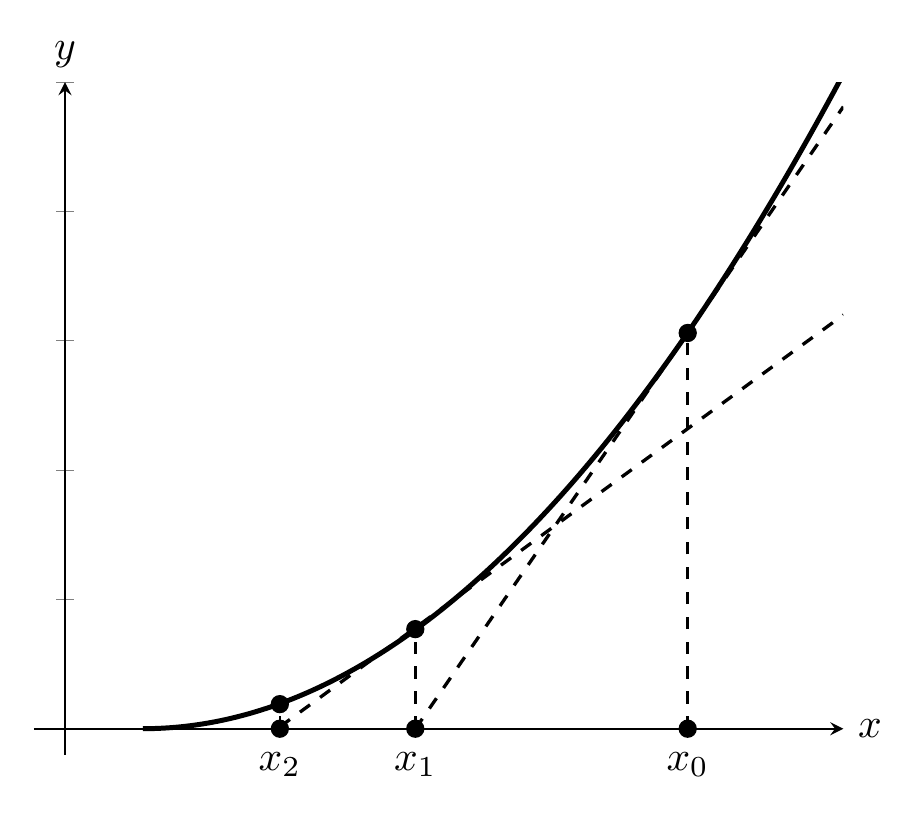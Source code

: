 \begin{tikzpicture}[scale=1.5]
\begin{axis}[
	axis lines=middle,
	xtick={1.38,2.25,4}, xticklabels={$x_2$,$x_1$,$x_0$},
	ytick={}, yticklabels={},
	xlabel={$x$}, xlabel style=right,
	ylabel={$y$}, ylabel style=above,
	xmin=-0.2,xmax=5,
	ymin=-0.2,ymax=5]
\addplot[black,very thick,smooth,samples=100,domain=.5:5]{(.5*x-.25)^2};
\addplot[black,thick,dashed]coordinates{(4,0)(4,3.06)};
\addplot[black,dashed,thick,domain=2.25:5]{1.75*x-3.94};
\addplot[black,thick,dashed]coordinates{(2.25,0)(2.25,0.77)};
\addplot[black,dashed,thick,domain=1.38:5]{0.88*x-1.2};
\addplot[black,dashed]coordinates{(1.38,0)(1.38,0.19)};
\addplot[black,mark=*,only marks]coordinates{(4,0) (4,3.06) (2.25,0)(2.25,0.77) (1.38,0) (1.38,0.19)};
\end{axis}
\end{tikzpicture}